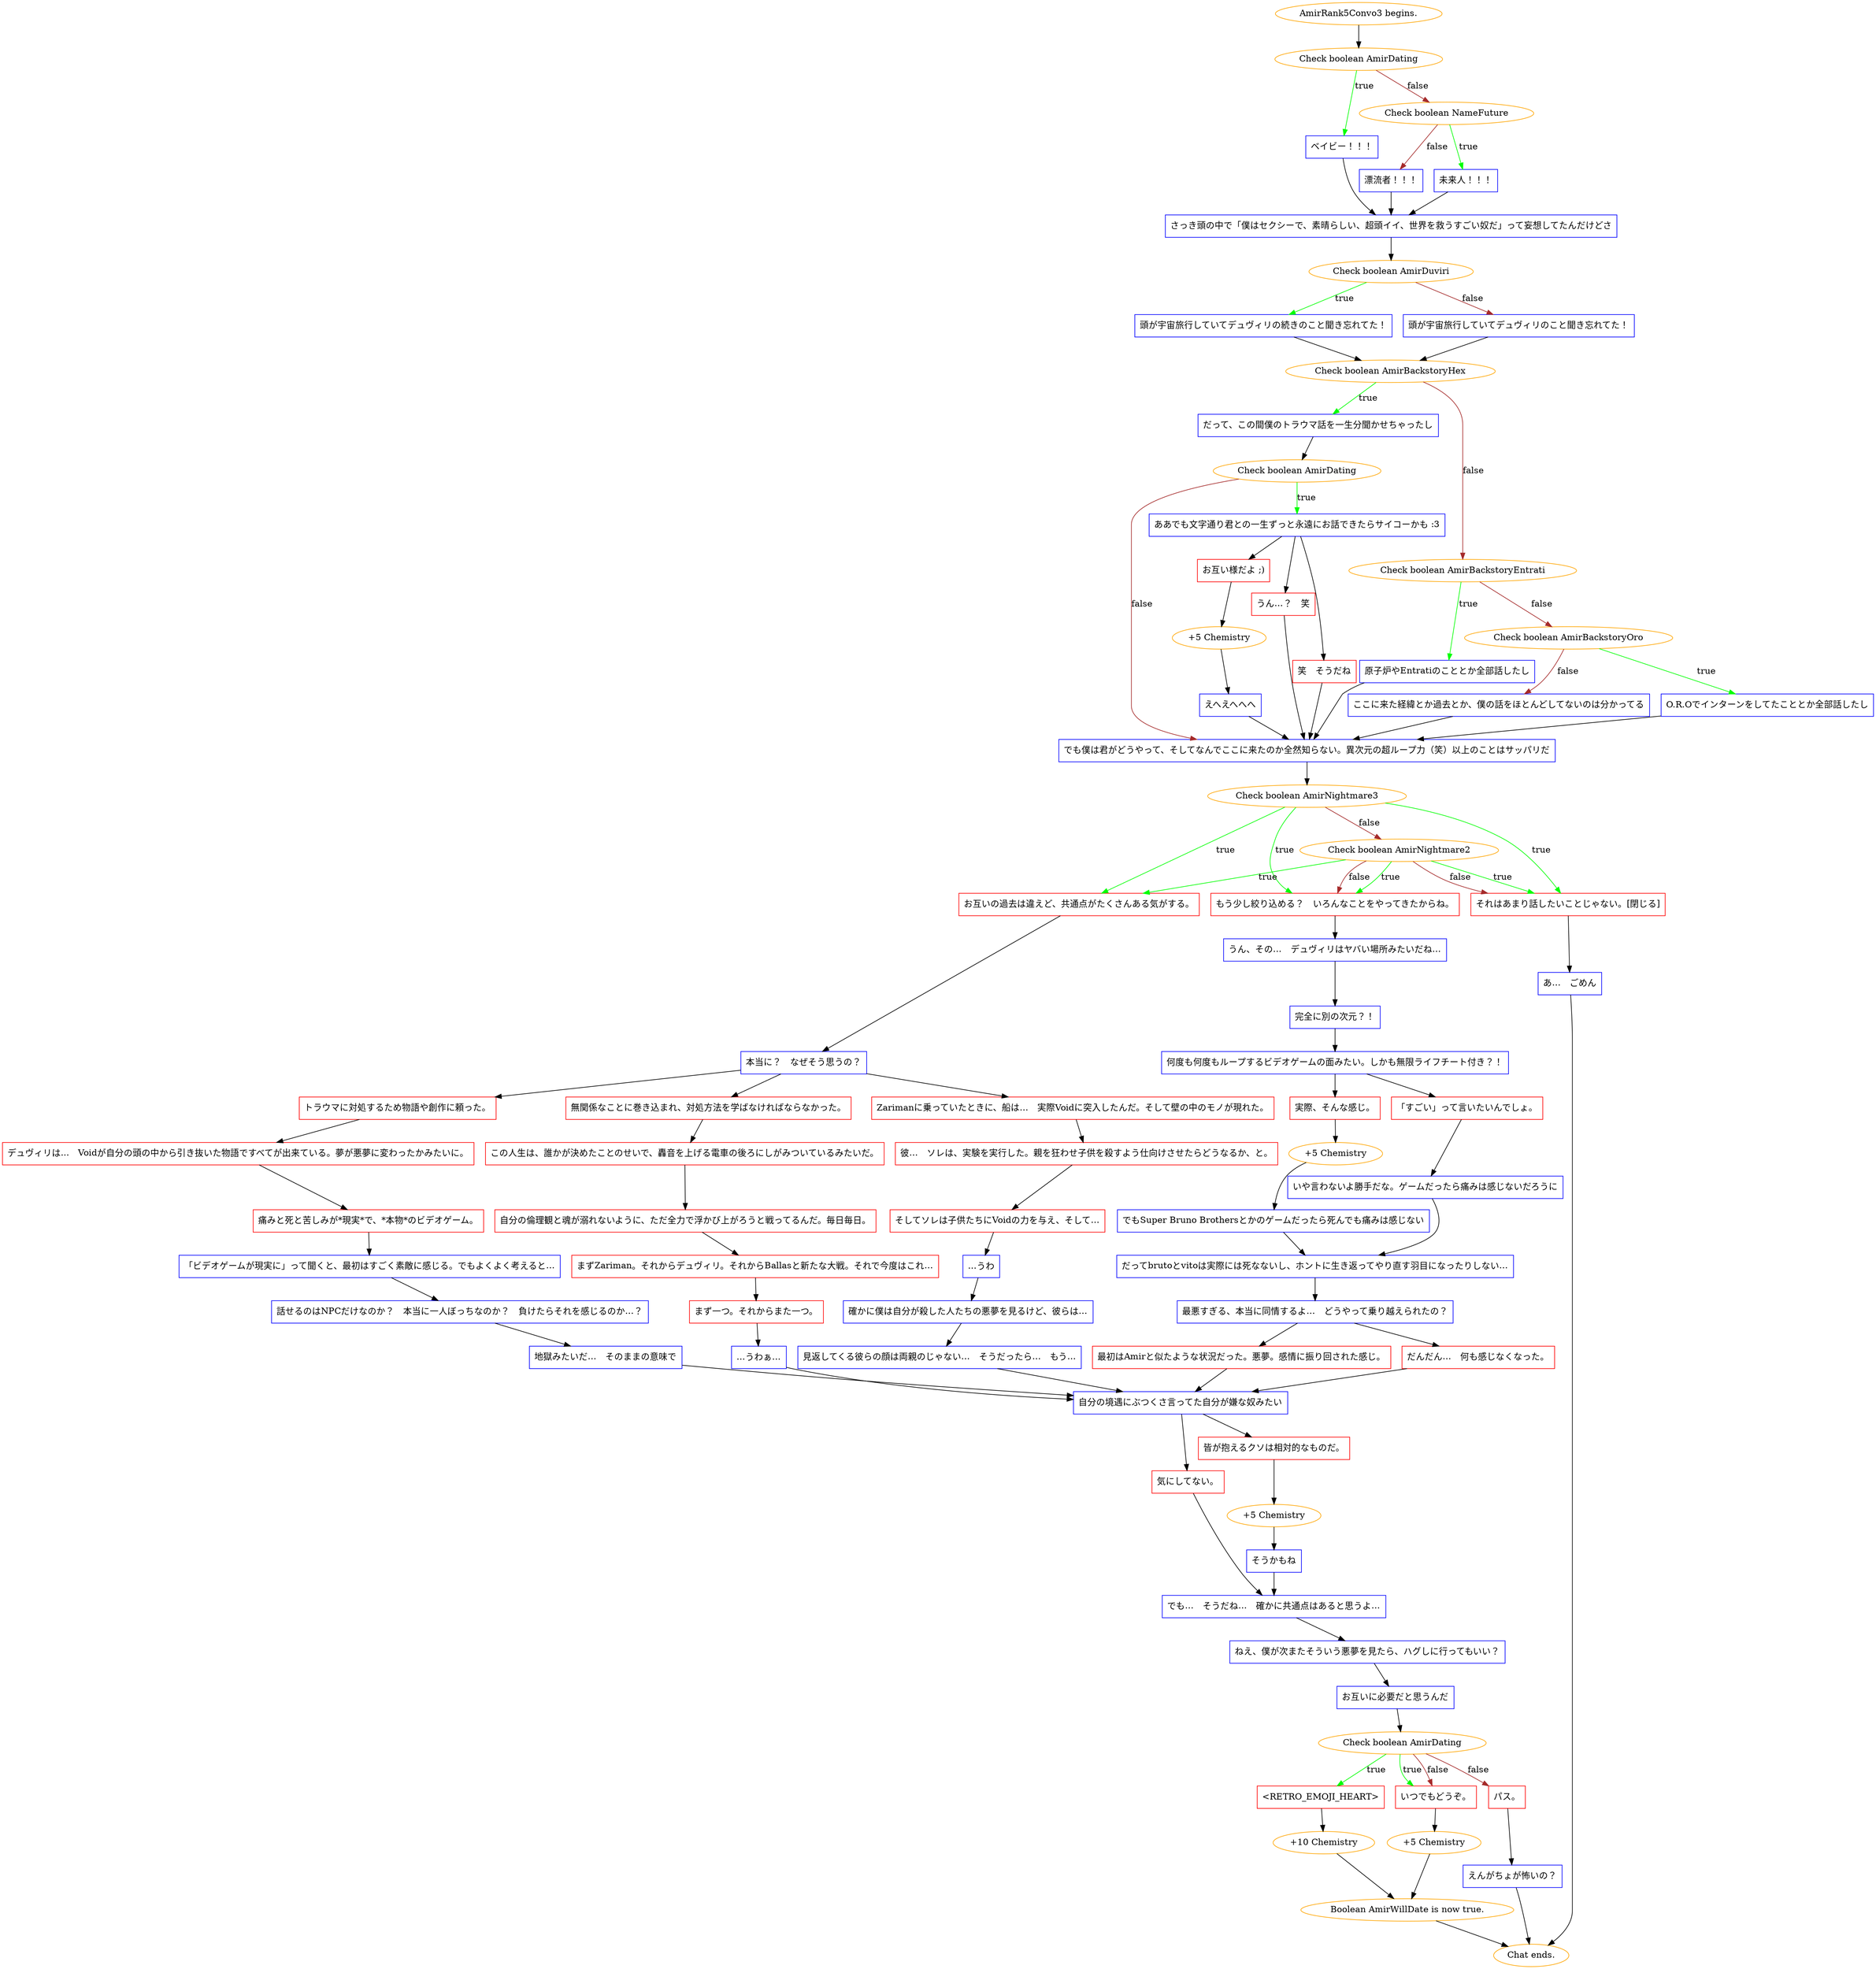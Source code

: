 digraph {
	"AmirRank5Convo3 begins." [color=orange];
		"AmirRank5Convo3 begins." -> j2261022013;
	j2261022013 [label="Check boolean AmirDating",color=orange];
		j2261022013 -> j1950199608 [label=true,color=green];
		j2261022013 -> j72467946 [label=false,color=brown];
	j1950199608 [label="ベイビー！！！",shape=box,color=blue];
		j1950199608 -> j2729704365;
	j72467946 [label="Check boolean NameFuture",color=orange];
		j72467946 -> j3229257853 [label=true,color=green];
		j72467946 -> j4136253340 [label=false,color=brown];
	j2729704365 [label="さっき頭の中で「僕はセクシーで、素晴らしい、超頭イイ、世界を救うすごい奴だ」って妄想してたんだけどさ",shape=box,color=blue];
		j2729704365 -> j1286347038;
	j3229257853 [label="未来人！！！",shape=box,color=blue];
		j3229257853 -> j2729704365;
	j4136253340 [label="漂流者！！！",shape=box,color=blue];
		j4136253340 -> j2729704365;
	j1286347038 [label="Check boolean AmirDuviri",color=orange];
		j1286347038 -> j3172796549 [label=true,color=green];
		j1286347038 -> j1576445042 [label=false,color=brown];
	j3172796549 [label="頭が宇宙旅行していてデュヴィリの続きのこと聞き忘れてた！",shape=box,color=blue];
		j3172796549 -> j2590777502;
	j1576445042 [label="頭が宇宙旅行していてデュヴィリのこと聞き忘れてた！",shape=box,color=blue];
		j1576445042 -> j2590777502;
	j2590777502 [label="Check boolean AmirBackstoryHex",color=orange];
		j2590777502 -> j1830510388 [label=true,color=green];
		j2590777502 -> j1696568923 [label=false,color=brown];
	j1830510388 [label="だって、この間僕のトラウマ話を一生分聞かせちゃったし",shape=box,color=blue];
		j1830510388 -> j3776029326;
	j1696568923 [label="Check boolean AmirBackstoryEntrati",color=orange];
		j1696568923 -> j247707306 [label=true,color=green];
		j1696568923 -> j2792207335 [label=false,color=brown];
	j3776029326 [label="Check boolean AmirDating",color=orange];
		j3776029326 -> j4092700215 [label=true,color=green];
		j3776029326 -> j567125326 [label=false,color=brown];
	j247707306 [label="原子炉やEntratiのこととか全部話したし",shape=box,color=blue];
		j247707306 -> j567125326;
	j2792207335 [label="Check boolean AmirBackstoryOro",color=orange];
		j2792207335 -> j582703979 [label=true,color=green];
		j2792207335 -> j1770987668 [label=false,color=brown];
	j4092700215 [label="ああでも文字通り君との一生ずっと永遠にお話できたらサイコーかも :3",shape=box,color=blue];
		j4092700215 -> j3318979744;
		j4092700215 -> j1626107603;
		j4092700215 -> j1600868735;
	j567125326 [label="でも僕は君がどうやって、そしてなんでここに来たのか全然知らない。異次元の超ループ力（笑）以上のことはサッパリだ",shape=box,color=blue];
		j567125326 -> j271836278;
	j582703979 [label="O.R.Oでインターンをしてたこととか全部話したし",shape=box,color=blue];
		j582703979 -> j567125326;
	j1770987668 [label="ここに来た経緯とか過去とか、僕の話をほとんどしてないのは分かってる",shape=box,color=blue];
		j1770987668 -> j567125326;
	j3318979744 [label="うん…？　笑",shape=box,color=red];
		j3318979744 -> j567125326;
	j1626107603 [label="笑　そうだね",shape=box,color=red];
		j1626107603 -> j567125326;
	j1600868735 [label="お互い様だよ ;)",shape=box,color=red];
		j1600868735 -> j4149366712;
	j271836278 [label="Check boolean AmirNightmare3",color=orange];
		j271836278 -> j2182921762 [label=true,color=green];
		j271836278 -> j155671565 [label=true,color=green];
		j271836278 -> j867407524 [label=true,color=green];
		j271836278 -> j1631747654 [label=false,color=brown];
	j4149366712 [label="+5 Chemistry",color=orange];
		j4149366712 -> j2905437533;
	j2182921762 [label="お互いの過去は違えど、共通点がたくさんある気がする。",shape=box,color=red];
		j2182921762 -> j3877581227;
	j155671565 [label="もう少し絞り込める？　いろんなことをやってきたからね。",shape=box,color=red];
		j155671565 -> j3224661745;
	j867407524 [label="それはあまり話したいことじゃない。[閉じる]",shape=box,color=red];
		j867407524 -> j2470580170;
	j1631747654 [label="Check boolean AmirNightmare2",color=orange];
		j1631747654 -> j2182921762 [label=true,color=green];
		j1631747654 -> j155671565 [label=true,color=green];
		j1631747654 -> j867407524 [label=true,color=green];
		j1631747654 -> j155671565 [label=false,color=brown];
		j1631747654 -> j867407524 [label=false,color=brown];
	j2905437533 [label="えへえへへへ",shape=box,color=blue];
		j2905437533 -> j567125326;
	j3877581227 [label="本当に？　なぜそう思うの？",shape=box,color=blue];
		j3877581227 -> j3337656745;
		j3877581227 -> j3458994674;
		j3877581227 -> j1542201242;
	j3224661745 [label="うん、その…　デュヴィリはヤバい場所みたいだね…",shape=box,color=blue];
		j3224661745 -> j2707904963;
	j2470580170 [label="あ…　ごめん",shape=box,color=blue];
		j2470580170 -> "Chat ends.";
	j3337656745 [label="トラウマに対処するため物語や創作に頼った。",shape=box,color=red];
		j3337656745 -> j3646208215;
	j3458994674 [label="無関係なことに巻き込まれ、対処方法を学ばなければならなかった。",shape=box,color=red];
		j3458994674 -> j3506146403;
	j1542201242 [label="Zarimanに乗っていたときに、船は…　実際Voidに突入したんだ。そして壁の中のモノが現れた。",shape=box,color=red];
		j1542201242 -> j3069836663;
	j2707904963 [label="完全に別の次元？！",shape=box,color=blue];
		j2707904963 -> j1194794905;
	"Chat ends." [color=orange];
	j3646208215 [label="デュヴィリは...　Voidが自分の頭の中から引き抜いた物語ですべてが出来ている。夢が悪夢に変わったかみたいに。",shape=box,color=red];
		j3646208215 -> j857370385;
	j3506146403 [label="この人生は、誰かが決めたことのせいで、轟音を上げる電車の後ろにしがみついているみたいだ。",shape=box,color=red];
		j3506146403 -> j1227881913;
	j3069836663 [label="彼…　ソレは、実験を実行した。親を狂わせ子供を殺すよう仕向けさせたらどうなるか、と。",shape=box,color=red];
		j3069836663 -> j889545512;
	j1194794905 [label="何度も何度もループするビデオゲームの面みたい。しかも無限ライフチート付き？！",shape=box,color=blue];
		j1194794905 -> j4160393616;
		j1194794905 -> j1171602709;
	j857370385 [label="痛みと死と苦しみが*現実*で、*本物*のビデオゲーム。",shape=box,color=red];
		j857370385 -> j13084905;
	j1227881913 [label="自分の倫理観と魂が溺れないように、ただ全力で浮かび上がろうと戦ってるんだ。毎日毎日。",shape=box,color=red];
		j1227881913 -> j2086590296;
	j889545512 [label="そしてソレは子供たちにVoidの力を与え、そして…",shape=box,color=red];
		j889545512 -> j3026159762;
	j4160393616 [label="「すごい」って言いたいんでしょ。",shape=box,color=red];
		j4160393616 -> j3738159902;
	j1171602709 [label="実際、そんな感じ。",shape=box,color=red];
		j1171602709 -> j2914375011;
	j13084905 [label="「ビデオゲームが現実に」って聞くと、最初はすごく素敵に感じる。でもよくよく考えると…",shape=box,color=blue];
		j13084905 -> j4292667490;
	j2086590296 [label="まずZariman。それからデュヴィリ。それからBallasと新たな大戦。それで今度はこれ…",shape=box,color=red];
		j2086590296 -> j1077783125;
	j3026159762 [label="…うわ",shape=box,color=blue];
		j3026159762 -> j2264837673;
	j3738159902 [label="いや言わないよ勝手だな。ゲームだったら痛みは感じないだろうに",shape=box,color=blue];
		j3738159902 -> j2232414326;
	j2914375011 [label="+5 Chemistry",color=orange];
		j2914375011 -> j271520413;
	j4292667490 [label="話せるのはNPCだけなのか？　本当に一人ぼっちなのか？　負けたらそれを感じるのか…？",shape=box,color=blue];
		j4292667490 -> j1362150397;
	j1077783125 [label="まず一つ。それからまた一つ。",shape=box,color=red];
		j1077783125 -> j2106815356;
	j2264837673 [label="確かに僕は自分が殺した人たちの悪夢を見るけど、彼らは…",shape=box,color=blue];
		j2264837673 -> j1723741474;
	j2232414326 [label="だってbrutoとvitoは実際には死なないし、ホントに生き返ってやり直す羽目になったりしない…",shape=box,color=blue];
		j2232414326 -> j3440740713;
	j271520413 [label="でもSuper Bruno Brothersとかのゲームだったら死んでも痛みは感じない",shape=box,color=blue];
		j271520413 -> j2232414326;
	j1362150397 [label="地獄みたいだ…　そのままの意味で",shape=box,color=blue];
		j1362150397 -> j565231207;
	j2106815356 [label="…うわぁ…",shape=box,color=blue];
		j2106815356 -> j565231207;
	j1723741474 [label="見返してくる彼らの顔は両親のじゃない…　そうだったら…　もう…",shape=box,color=blue];
		j1723741474 -> j565231207;
	j3440740713 [label="最悪すぎる、本当に同情するよ…　どうやって乗り越えられたの？",shape=box,color=blue];
		j3440740713 -> j2846078112;
		j3440740713 -> j41126649;
	j565231207 [label="自分の境遇にぶつくさ言ってた自分が嫌な奴みたい",shape=box,color=blue];
		j565231207 -> j4009036340;
		j565231207 -> j1140160680;
	j2846078112 [label="最初はAmirと似たような状況だった。悪夢。感情に振り回された感じ。",shape=box,color=red];
		j2846078112 -> j565231207;
	j41126649 [label="だんだん…　何も感じなくなった。",shape=box,color=red];
		j41126649 -> j565231207;
	j4009036340 [label="気にしてない。",shape=box,color=red];
		j4009036340 -> j2766631615;
	j1140160680 [label="皆が抱えるクソは相対的なものだ。",shape=box,color=red];
		j1140160680 -> j1469486546;
	j2766631615 [label="でも…　そうだね…　確かに共通点はあると思うよ…",shape=box,color=blue];
		j2766631615 -> j1920685951;
	j1469486546 [label="+5 Chemistry",color=orange];
		j1469486546 -> j3913662835;
	j1920685951 [label="ねえ、僕が次またそういう悪夢を見たら、ハグしに行ってもいい？",shape=box,color=blue];
		j1920685951 -> j1780625257;
	j3913662835 [label="そうかもね",shape=box,color=blue];
		j3913662835 -> j2766631615;
	j1780625257 [label="お互いに必要だと思うんだ",shape=box,color=blue];
		j1780625257 -> j4193720284;
	j4193720284 [label="Check boolean AmirDating",color=orange];
		j4193720284 -> j2819936074 [label=true,color=green];
		j4193720284 -> j312309134 [label=true,color=green];
		j4193720284 -> j312309134 [label=false,color=brown];
		j4193720284 -> j3570188439 [label=false,color=brown];
	j2819936074 [label="<RETRO_EMOJI_HEART>",shape=box,color=red];
		j2819936074 -> j1523779935;
	j312309134 [label="いつでもどうぞ。",shape=box,color=red];
		j312309134 -> j1792199069;
	j3570188439 [label="パス。",shape=box,color=red];
		j3570188439 -> j3298786766;
	j1523779935 [label="+10 Chemistry",color=orange];
		j1523779935 -> j661208215;
	j1792199069 [label="+5 Chemistry",color=orange];
		j1792199069 -> j661208215;
	j3298786766 [label="えんがちょが怖いの？",shape=box,color=blue];
		j3298786766 -> "Chat ends.";
	j661208215 [label="Boolean AmirWillDate is now true.",color=orange];
		j661208215 -> "Chat ends.";
}